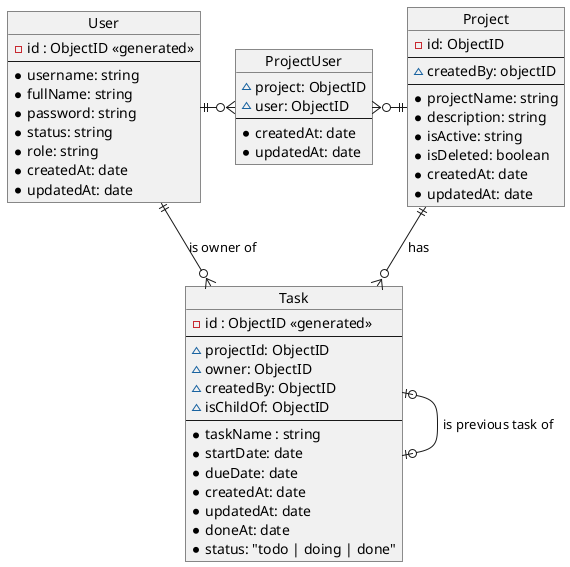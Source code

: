 @startuml ERD

object Task {
  -id : ObjectID <<generated>>
  --
  ~projectId: ObjectID
  ~owner: ObjectID
  ~createdBy: ObjectID
  ~isChildOf: ObjectID
  --
  *taskName : string
  *startDate: date
  *dueDate: date
  *createdAt: date
  *updatedAt: date
  *doneAt: date
  *status: "todo | doing | done"
}

object Project {
  -id: ObjectID
  --
  ~createdBy: objectID
  --
  *projectName: string
  *description: string
  *isActive: string
  *isDeleted: boolean
  *createdAt: date
  *updatedAt: date
}

object User {
  -id : ObjectID <<generated>>
  --
  *username: string
  *fullName: string
  *password: string
  *status: string
  *role: string
  *createdAt: date
  *updatedAt: date
}
object ProjectUser {
  ~project: ObjectID
  ~user: ObjectID
  --
  *createdAt: date
  *updatedAt: date
}

User ||-right-o{ ProjectUser
ProjectUser }o-right-|| Project
Project||--o{ Task: has
User ||-down-o{ Task: is owner of
Task |o--o| Task: is previous task of

@enduml
